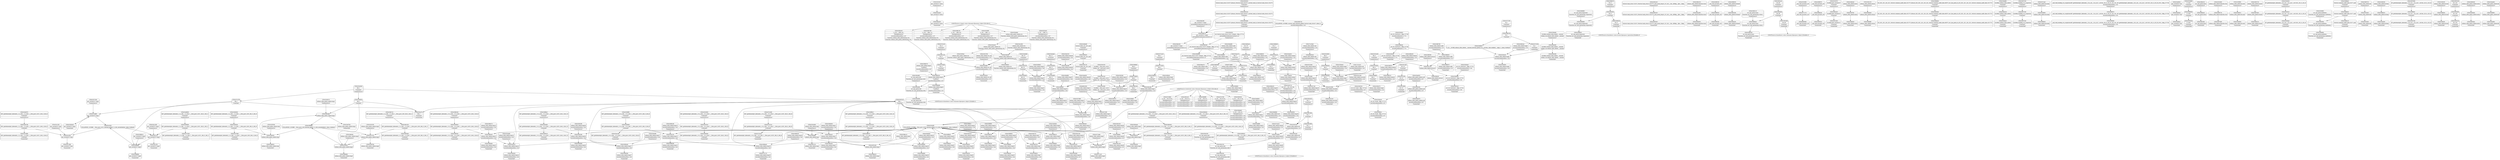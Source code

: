 digraph {
	CE0x5352dc0 [shape=record,shape=Mrecord,label="{CE0x5352dc0|get_current227:entry}"]
	CE0x5366100 [shape=record,shape=Mrecord,label="{CE0x5366100|i8_1|*Constant*}"]
	CE0x539cf40 [shape=record,shape=Mrecord,label="{CE0x539cf40|i32_4|*Constant*}"]
	CE0x537ea50 [shape=record,shape=Mrecord,label="{CE0x537ea50|selinux_xfrm_delete:tmp30|security/selinux/xfrm.c,147|*SummSink*}"]
	CE0x536fc80 [shape=record,shape=Mrecord,label="{CE0x536fc80|selinux_xfrm_policy_delete:tmp3|*SummSource*}"]
	CE0x5356d20 [shape=record,shape=Mrecord,label="{CE0x5356d20|i64*_getelementptr_inbounds_(_15_x_i64_,_15_x_i64_*___llvm_gcov_ctr25,_i64_0,_i64_6)|*Constant*}"]
	CE0x53515f0 [shape=record,shape=Mrecord,label="{CE0x53515f0|i32_22|*Constant*}"]
	CE0x5359e90 [shape=record,shape=Mrecord,label="{CE0x5359e90|i64*_getelementptr_inbounds_(_15_x_i64_,_15_x_i64_*___llvm_gcov_ctr25,_i64_0,_i64_8)|*Constant*}"]
	CE0x5360d20 [shape=record,shape=Mrecord,label="{CE0x5360d20|%struct.xfrm_sec_ctx*_null|*Constant*}"]
	CE0x534e520 [shape=record,shape=Mrecord,label="{CE0x534e520|selinux_xfrm_delete:tobool5|security/selinux/xfrm.c,144|*SummSource*}"]
	CE0x5390fb0 [shape=record,shape=Mrecord,label="{CE0x5390fb0|selinux_xfrm_delete:tmp28|security/selinux/xfrm.c,147}"]
	CE0x5362a20 [shape=record,shape=Mrecord,label="{CE0x5362a20|%struct.task_struct.1015*_(%struct.task_struct.1015**)*_asm_movq_%gs:$_1:P_,$0_,_r,im,_dirflag_,_fpsr_,_flags_|*SummSource*}"]
	CE0x5355680 [shape=record,shape=Mrecord,label="{CE0x5355680|selinux_xfrm_delete:ctx_sid|security/selinux/xfrm.c,147}"]
	CE0x534e230 [shape=record,shape=Mrecord,label="{CE0x534e230|i64_10|*Constant*}"]
	CE0x536c320 [shape=record,shape=Mrecord,label="{CE0x536c320|i64*_getelementptr_inbounds_(_2_x_i64_,_2_x_i64_*___llvm_gcov_ctr9,_i64_0,_i64_1)|*Constant*}"]
	CE0x5364b50 [shape=record,shape=Mrecord,label="{CE0x5364b50|selinux_xfrm_delete:land.lhs.true2|*SummSink*}"]
	CE0x536c4b0 [shape=record,shape=Mrecord,label="{CE0x536c4b0|selinux_xfrm_delete:tmp5|security/selinux/xfrm.c,142}"]
	CE0x53904a0 [shape=record,shape=Mrecord,label="{CE0x53904a0|selinux_xfrm_delete:tmp27|security/selinux/xfrm.c,145}"]
	CE0x53581e0 [shape=record,shape=Mrecord,label="{CE0x53581e0|_ret_i32_%retval.0,_!dbg_!27751|security/selinux/xfrm.c,150|*SummSink*}"]
	CE0x5362b30 [shape=record,shape=Mrecord,label="{CE0x5362b30|%struct.task_struct.1015*_(%struct.task_struct.1015**)*_asm_movq_%gs:$_1:P_,$0_,_r,im,_dirflag_,_fpsr_,_flags_|*SummSink*}"]
	CE0x5368430 [shape=record,shape=Mrecord,label="{CE0x5368430|selinux_xfrm_delete:tobool1|security/selinux/xfrm.c,142|*SummSource*}"]
	CE0x5357660 [shape=record,shape=Mrecord,label="{CE0x5357660|selinux_xfrm_delete:tmp12|security/selinux/xfrm.c,142}"]
	CE0x536c600 [shape=record,shape=Mrecord,label="{CE0x536c600|GLOBAL:selinux_xfrm_delete.__warned|Global_var:selinux_xfrm_delete.__warned}"]
	CE0x536cd20 [shape=record,shape=Mrecord,label="{CE0x536cd20|get_current227:entry|*SummSink*}"]
	CE0x538b150 [shape=record,shape=Mrecord,label="{CE0x538b150|selinux_xfrm_delete:land.lhs.true2|*SummSource*}"]
	CE0x539c5a0 [shape=record,shape=Mrecord,label="{CE0x539c5a0|avc_has_perm:ssid|Function::avc_has_perm&Arg::ssid::|*SummSink*}"]
	CE0x534d5b0 [shape=record,shape=Mrecord,label="{CE0x534d5b0|selinux_xfrm_delete:tmp6|security/selinux/xfrm.c,142|*SummSource*}"]
	CE0x534e9e0 [shape=record,shape=Mrecord,label="{CE0x534e9e0|i64_10|*Constant*|*SummSink*}"]
	CE0x533ee40 [shape=record,shape=Mrecord,label="{CE0x533ee40|selinux_xfrm_policy_delete:ctx|Function::selinux_xfrm_policy_delete&Arg::ctx::}"]
	CE0x53d92d0 [shape=record,shape=Mrecord,label="{CE0x53d92d0|_call_void_mcount()_#3|*SummSink*}"]
	"CONST[source:0(mediator),value:2(dynamic)][purpose:{object}][SnkIdx:1]"
	CE0x534f5a0 [shape=record,shape=Mrecord,label="{CE0x534f5a0|selinux_xfrm_delete:tmp5|security/selinux/xfrm.c,142|*SummSource*}"]
	CE0x536d6b0 [shape=record,shape=Mrecord,label="{CE0x536d6b0|selinux_xfrm_delete:cred|security/selinux/xfrm.c,142}"]
	"CONST[source:0(mediator),value:2(dynamic)][purpose:{subject}][SnkIdx:0]"
	CE0x5364a30 [shape=record,shape=Mrecord,label="{CE0x5364a30|selinux_xfrm_delete:if.then6|*SummSink*}"]
	CE0x5390010 [shape=record,shape=Mrecord,label="{CE0x5390010|i64*_getelementptr_inbounds_(_15_x_i64_,_15_x_i64_*___llvm_gcov_ctr25,_i64_0,_i64_12)|*Constant*|*SummSink*}"]
	"CONST[source:0(mediator),value:2(dynamic)][purpose:{object}][SnkIdx:2]"
	CE0x539b250 [shape=record,shape=Mrecord,label="{CE0x539b250|selinux_xfrm_delete:tmp31|*LoadInst*|security/selinux/xfrm.c,147}"]
	CE0x5351b60 [shape=record,shape=Mrecord,label="{CE0x5351b60|i32_22|*Constant*|*SummSink*}"]
	CE0x536ec00 [shape=record,shape=Mrecord,label="{CE0x536ec00|selinux_xfrm_delete:tmp17|security/selinux/xfrm.c,142|*SummSink*}"]
	CE0x53909c0 [shape=record,shape=Mrecord,label="{CE0x53909c0|i64*_getelementptr_inbounds_(_15_x_i64_,_15_x_i64_*___llvm_gcov_ctr25,_i64_0,_i64_13)|*Constant*|*SummSink*}"]
	CE0x5365de0 [shape=record,shape=Mrecord,label="{CE0x5365de0|i64*_getelementptr_inbounds_(_2_x_i64_,_2_x_i64_*___llvm_gcov_ctr9,_i64_0,_i64_1)|*Constant*|*SummSink*}"]
	CE0x53d9020 [shape=record,shape=Mrecord,label="{CE0x53d9020|_call_void_mcount()_#3}"]
	CE0x5391f30 [shape=record,shape=Mrecord,label="{CE0x5391f30|selinux_xfrm_delete:sid|security/selinux/xfrm.c,147}"]
	CE0x5355820 [shape=record,shape=Mrecord,label="{CE0x5355820|selinux_xfrm_delete:ctx_sid|security/selinux/xfrm.c,147|*SummSink*}"]
	CE0x5365ab0 [shape=record,shape=Mrecord,label="{CE0x5365ab0|selinux_xfrm_policy_delete:tmp1}"]
	CE0x5349fa0 [shape=record,shape=Mrecord,label="{CE0x5349fa0|selinux_xfrm_delete:tmp5|security/selinux/xfrm.c,142|*SummSink*}"]
	CE0x5352860 [shape=record,shape=Mrecord,label="{CE0x5352860|_call_void_mcount()_#3|*SummSource*}"]
	CE0x53662d0 [shape=record,shape=Mrecord,label="{CE0x53662d0|selinux_xfrm_delete:tmp15|security/selinux/xfrm.c,142|*SummSink*}"]
	CE0x53a9600 [shape=record,shape=Mrecord,label="{CE0x53a9600|i64*_getelementptr_inbounds_(_2_x_i64_,_2_x_i64_*___llvm_gcov_ctr21,_i64_0,_i64_1)|*Constant*|*SummSource*}"]
	CE0x534ce70 [shape=record,shape=Mrecord,label="{CE0x534ce70|i64_1|*Constant*|*SummSink*}"]
	CE0x534a870 [shape=record,shape=Mrecord,label="{CE0x534a870|selinux_xfrm_policy_delete:call|security/selinux/xfrm.c,327|*SummSink*}"]
	CE0x539c860 [shape=record,shape=Mrecord,label="{CE0x539c860|avc_has_perm:tsid|Function::avc_has_perm&Arg::tsid::|*SummSource*}"]
	CE0x5354a10 [shape=record,shape=Mrecord,label="{CE0x5354a10|selinux_xfrm_delete:tmp14|security/selinux/xfrm.c,142}"]
	CE0x5368970 [shape=record,shape=Mrecord,label="{CE0x5368970|_call_void_mcount()_#3|*SummSource*}"]
	CE0x533f9c0 [shape=record,shape=Mrecord,label="{CE0x533f9c0|_ret_i32_%call,_!dbg_!27713|security/selinux/xfrm.c,327|*SummSink*}"]
	CE0x5356cb0 [shape=record,shape=Mrecord,label="{CE0x5356cb0|i64_5|*Constant*|*SummSink*}"]
	CE0x536b540 [shape=record,shape=Mrecord,label="{CE0x536b540|i64*_getelementptr_inbounds_(_15_x_i64_,_15_x_i64_*___llvm_gcov_ctr25,_i64_0,_i64_6)|*Constant*|*SummSource*}"]
	CE0x5352970 [shape=record,shape=Mrecord,label="{CE0x5352970|GLOBAL:get_current227|*Constant*|*SummSource*}"]
	CE0x536be40 [shape=record,shape=Mrecord,label="{CE0x536be40|_call_void_mcount()_#3}"]
	CE0x534bb30 [shape=record,shape=Mrecord,label="{CE0x534bb30|selinux_xfrm_delete:entry|*SummSink*}"]
	CE0x538c420 [shape=record,shape=Mrecord,label="{CE0x538c420|selinux_xfrm_delete:return|*SummSource*}"]
	CE0x536ad60 [shape=record,shape=Mrecord,label="{CE0x536ad60|selinux_xfrm_delete:call4|security/selinux/xfrm.c,142|*SummSource*}"]
	CE0x5363940 [shape=record,shape=Mrecord,label="{CE0x5363940|i32_(i32,_i32,_i16,_i32,_%struct.common_audit_data.1017*)*_bitcast_(i32_(i32,_i32,_i16,_i32,_%struct.common_audit_data.495*)*_avc_has_perm_to_i32_(i32,_i32,_i16,_i32,_%struct.common_audit_data.1017*)*)|*Constant*}"]
	CE0x534b250 [shape=record,shape=Mrecord,label="{CE0x534b250|GLOBAL:selinux_xfrm_delete|*Constant*}"]
	CE0x538f3f0 [shape=record,shape=Mrecord,label="{CE0x538f3f0|selinux_xfrm_delete:tmp24|security/selinux/xfrm.c,144|*SummSource*}"]
	CE0x53535c0 [shape=record,shape=Mrecord,label="{CE0x53535c0|i64*_getelementptr_inbounds_(_15_x_i64_,_15_x_i64_*___llvm_gcov_ctr25,_i64_0,_i64_0)|*Constant*}"]
	CE0x537eac0 [shape=record,shape=Mrecord,label="{CE0x537eac0|selinux_xfrm_delete:tmp30|security/selinux/xfrm.c,147|*SummSource*}"]
	CE0x53c2f50 [shape=record,shape=Mrecord,label="{CE0x53c2f50|get_current227:tmp}"]
	CE0x53675e0 [shape=record,shape=Mrecord,label="{CE0x53675e0|GLOBAL:lockdep_rcu_suspicious|*Constant*|*SummSink*}"]
	CE0x53684a0 [shape=record,shape=Mrecord,label="{CE0x53684a0|i64_5|*Constant*}"]
	CE0x538f930 [shape=record,shape=Mrecord,label="{CE0x538f930|selinux_xfrm_delete:tmp25|security/selinux/xfrm.c,144|*SummSource*}"]
	CE0x539b870 [shape=record,shape=Mrecord,label="{CE0x539b870|selinux_xfrm_delete:call8|security/selinux/xfrm.c,147|*SummSink*}"]
	CE0x5357aa0 [shape=record,shape=Mrecord,label="{CE0x5357aa0|selinux_xfrm_delete:do.body|*SummSource*}"]
	CE0x534d480 [shape=record,shape=Mrecord,label="{CE0x534d480|_ret_i32_%retval.0,_!dbg_!27751|security/selinux/xfrm.c,150}"]
	CE0x536fb60 [shape=record,shape=Mrecord,label="{CE0x536fb60|_call_void_lockdep_rcu_suspicious(i8*_getelementptr_inbounds_(_24_x_i8_,_24_x_i8_*_.str244,_i32_0,_i32_0),_i32_142,_i8*_getelementptr_inbounds_(_45_x_i8_,_45_x_i8_*_.str1245,_i32_0,_i32_0))_#10,_!dbg_!27729|security/selinux/xfrm.c,142|*SummSource*}"]
	CE0x6a06240 [shape=record,shape=Mrecord,label="{CE0x6a06240|selinux_xfrm_delete:call|security/selinux/xfrm.c,142}"]
	CE0x5352630 [shape=record,shape=Mrecord,label="{CE0x5352630|selinux_xfrm_policy_delete:tmp3}"]
	CE0x534b5b0 [shape=record,shape=Mrecord,label="{CE0x534b5b0|i64*_getelementptr_inbounds_(_2_x_i64_,_2_x_i64_*___llvm_gcov_ctr9,_i64_0,_i64_0)|*Constant*|*SummSource*}"]
	CE0x53a0050 [shape=record,shape=Mrecord,label="{CE0x53a0050|get_current227:bb}"]
	CE0x537a3c0 [shape=record,shape=Mrecord,label="{CE0x537a3c0|i64*_getelementptr_inbounds_(_15_x_i64_,_15_x_i64_*___llvm_gcov_ctr25,_i64_0,_i64_9)|*Constant*|*SummSink*}"]
	CE0x534d340 [shape=record,shape=Mrecord,label="{CE0x534d340|i64*_getelementptr_inbounds_(_2_x_i64_,_2_x_i64_*___llvm_gcov_ctr9,_i64_0,_i64_0)|*Constant*}"]
	CE0x5392580 [shape=record,shape=Mrecord,label="{CE0x5392580|selinux_xfrm_delete:tmp26|security/selinux/xfrm.c,145}"]
	CE0x53545f0 [shape=record,shape=Mrecord,label="{CE0x53545f0|COLLAPSED:_GCMRE___llvm_gcov_ctr25_internal_global_15_x_i64_zeroinitializer:_elem_0:default:}"]
	CE0x53595e0 [shape=record,shape=Mrecord,label="{CE0x53595e0|i1_true|*Constant*|*SummSink*}"]
	CE0x539b490 [shape=record,shape=Mrecord,label="{CE0x539b490|selinux_xfrm_delete:tmp31|*LoadInst*|security/selinux/xfrm.c,147|*SummSink*}"]
	CE0x536d820 [shape=record,shape=Mrecord,label="{CE0x536d820|selinux_xfrm_delete:cred|security/selinux/xfrm.c,142|*SummSource*}"]
	CE0x539c0d0 [shape=record,shape=Mrecord,label="{CE0x539c0d0|avc_has_perm:entry|*SummSink*}"]
	CE0x535f270 [shape=record,shape=Mrecord,label="{CE0x535f270|selinux_xfrm_delete:tmp10|security/selinux/xfrm.c,142|*SummSink*}"]
	CE0x5371c70 [shape=record,shape=Mrecord,label="{CE0x5371c70|_call_void_mcount()_#3}"]
	CE0x5355d40 [shape=record,shape=Mrecord,label="{CE0x5355d40|selinux_xfrm_delete:land.lhs.true|*SummSource*}"]
	CE0x535d830 [shape=record,shape=Mrecord,label="{CE0x535d830|selinux_xfrm_delete:do.end|*SummSink*}"]
	CE0x5355040 [shape=record,shape=Mrecord,label="{CE0x5355040|i64_4|*Constant*}"]
	CE0x5389e20 [shape=record,shape=Mrecord,label="{CE0x5389e20|selinux_xfrm_delete:tmp1|*SummSink*}"]
	CE0x5352fc0 [shape=record,shape=Mrecord,label="{CE0x5352fc0|get_current227:entry|*SummSource*}"]
	CE0x53682a0 [shape=record,shape=Mrecord,label="{CE0x53682a0|selinux_xfrm_delete:tmp8|security/selinux/xfrm.c,142|*SummSource*}"]
	CE0x538ef60 [shape=record,shape=Mrecord,label="{CE0x538ef60|selinux_xfrm_delete:tmp23|security/selinux/xfrm.c,144|*SummSource*}"]
	CE0x6061930 [shape=record,shape=Mrecord,label="{CE0x6061930|selinux_xfrm_delete:tmp11|security/selinux/xfrm.c,142|*SummSource*}"]
	CE0x534ab20 [shape=record,shape=Mrecord,label="{CE0x534ab20|selinux_xfrm_policy_delete:call|security/selinux/xfrm.c,327|*SummSource*}"]
	CE0x53d9810 [shape=record,shape=Mrecord,label="{CE0x53d9810|get_current227:tmp3|*SummSource*}"]
	CE0x539dee0 [shape=record,shape=Mrecord,label="{CE0x539dee0|_ret_i32_%retval.0,_!dbg_!27728|security/selinux/avc.c,775}"]
	CE0x5356e70 [shape=record,shape=Mrecord,label="{CE0x5356e70|selinux_xfrm_delete:tmp9|security/selinux/xfrm.c,142|*SummSink*}"]
	CE0x539c990 [shape=record,shape=Mrecord,label="{CE0x539c990|avc_has_perm:tsid|Function::avc_has_perm&Arg::tsid::|*SummSink*}"]
	CE0x5358650 [shape=record,shape=Mrecord,label="{CE0x5358650|i64_2|*Constant*|*SummSink*}"]
	CE0x5362ce0 [shape=record,shape=Mrecord,label="{CE0x5362ce0|4:_i32,_:_CR_8,12_|*MultipleSource*|security/selinux/xfrm.c,142|security/selinux/xfrm.c,142|security/selinux/xfrm.c,147}"]
	CE0x534ac80 [shape=record,shape=Mrecord,label="{CE0x534ac80|selinux_xfrm_delete:land.lhs.true2}"]
	CE0x534dd30 [shape=record,shape=Mrecord,label="{CE0x534dd30|selinux_xfrm_delete:tmp21|security/selinux/xfrm.c,142|*SummSource*}"]
	CE0x5368510 [shape=record,shape=Mrecord,label="{CE0x5368510|selinux_xfrm_delete:tobool1|security/selinux/xfrm.c,142|*SummSink*}"]
	CE0x533f260 [shape=record,shape=Mrecord,label="{CE0x533f260|selinux_xfrm_policy_delete:tmp|*SummSource*}"]
	CE0x536bdd0 [shape=record,shape=Mrecord,label="{CE0x536bdd0|selinux_xfrm_policy_delete:tmp3|*SummSink*}"]
	CE0x53557b0 [shape=record,shape=Mrecord,label="{CE0x53557b0|selinux_xfrm_delete:ctx_sid|security/selinux/xfrm.c,147|*SummSource*}"]
	CE0x5385720 [shape=record,shape=Mrecord,label="{CE0x5385720|selinux_xfrm_delete:if.end7|*SummSource*}"]
	CE0x5372d20 [shape=record,shape=Mrecord,label="{CE0x5372d20|i64_2|*Constant*}"]
	CE0x53722f0 [shape=record,shape=Mrecord,label="{CE0x53722f0|i8_1|*Constant*|*SummSource*}"]
	CE0x53580d0 [shape=record,shape=Mrecord,label="{CE0x53580d0|i64*_getelementptr_inbounds_(_2_x_i64_,_2_x_i64_*___llvm_gcov_ctr21,_i64_0,_i64_1)|*Constant*}"]
	CE0x538e420 [shape=record,shape=Mrecord,label="{CE0x538e420|%struct.task_struct.1015*_(%struct.task_struct.1015**)*_asm_movq_%gs:$_1:P_,$0_,_r,im,_dirflag_,_fpsr_,_flags_}"]
	CE0x5369160 [shape=record,shape=Mrecord,label="{CE0x5369160|i64_0|*Constant*|*SummSink*}"]
	CE0x535d430 [shape=record,shape=Mrecord,label="{CE0x535d430|i8*_getelementptr_inbounds_(_45_x_i8_,_45_x_i8_*_.str1245,_i32_0,_i32_0)|*Constant*|*SummSource*}"]
	CE0x538e330 [shape=record,shape=Mrecord,label="{CE0x538e330|get_current227:tmp4|./arch/x86/include/asm/current.h,14|*SummSink*}"]
	CE0x53541e0 [shape=record,shape=Mrecord,label="{CE0x53541e0|GLOBAL:__llvm_gcov_ctr25|Global_var:__llvm_gcov_ctr25}"]
	CE0x53844a0 [shape=record,shape=Mrecord,label="{CE0x53844a0|selinux_xfrm_delete:tmp2|*SummSource*}"]
	CE0x53a1210 [shape=record,shape=Mrecord,label="{CE0x53a1210|get_current227:tmp2}"]
	CE0x5391aa0 [shape=record,shape=Mrecord,label="{CE0x5391aa0|selinux_xfrm_delete:sid|security/selinux/xfrm.c,147|*SummSink*}"]
	CE0x5352220 [shape=record,shape=Mrecord,label="{CE0x5352220|selinux_xfrm_delete:security|security/selinux/xfrm.c,142|*SummSink*}"]
	CE0x536dda0 [shape=record,shape=Mrecord,label="{CE0x536dda0|selinux_xfrm_delete:tmp6|security/selinux/xfrm.c,142|*SummSink*}"]
	CE0x672b960 [shape=record,shape=Mrecord,label="{CE0x672b960|selinux_xfrm_delete:tmp4|security/selinux/xfrm.c,142}"]
	CE0x539e080 [shape=record,shape=Mrecord,label="{CE0x539e080|avc_has_perm:auditdata|Function::avc_has_perm&Arg::auditdata::}"]
	CE0x536f2e0 [shape=record,shape=Mrecord,label="{CE0x536f2e0|i64*_getelementptr_inbounds_(_15_x_i64_,_15_x_i64_*___llvm_gcov_ctr25,_i64_0,_i64_6)|*Constant*|*SummSink*}"]
	CE0x5388df0 [shape=record,shape=Mrecord,label="{CE0x5388df0|selinux_xfrm_delete:return|*SummSink*}"]
	CE0x535d900 [shape=record,shape=Mrecord,label="{CE0x535d900|selinux_xfrm_delete:do.body}"]
	CE0x539bae0 [shape=record,shape=Mrecord,label="{CE0x539bae0|avc_has_perm:entry}"]
	CE0x5351af0 [shape=record,shape=Mrecord,label="{CE0x5351af0|i32_22|*Constant*|*SummSource*}"]
	CE0x5368720 [shape=record,shape=Mrecord,label="{CE0x5368720|selinux_xfrm_delete:land.lhs.true}"]
	CE0x537a210 [shape=record,shape=Mrecord,label="{CE0x537a210|i64*_getelementptr_inbounds_(_15_x_i64_,_15_x_i64_*___llvm_gcov_ctr25,_i64_0,_i64_9)|*Constant*}"]
	CE0x539c660 [shape=record,shape=Mrecord,label="{CE0x539c660|avc_has_perm:tsid|Function::avc_has_perm&Arg::tsid::}"]
	CE0x5392980 [shape=record,shape=Mrecord,label="{CE0x5392980|i64*_getelementptr_inbounds_(_15_x_i64_,_15_x_i64_*___llvm_gcov_ctr25,_i64_0,_i64_13)|*Constant*}"]
	CE0x5368fe0 [shape=record,shape=Mrecord,label="{CE0x5368fe0|i64_0|*Constant*|*SummSource*}"]
	CE0x5391c40 [shape=record,shape=Mrecord,label="{CE0x5391c40|i32_3|*Constant*}"]
	CE0x534f000 [shape=record,shape=Mrecord,label="{CE0x534f000|selinux_xfrm_delete:tmp22|security/selinux/xfrm.c,144}"]
	CE0x534c6e0 [shape=record,shape=Mrecord,label="{CE0x534c6e0|i64_1|*Constant*|*SummSource*}"]
	CE0x533f7b0 [shape=record,shape=Mrecord,label="{CE0x533f7b0|selinux_xfrm_delete:entry}"]
	CE0x53a03c0 [shape=record,shape=Mrecord,label="{CE0x53a03c0|selinux_xfrm_delete:tmp33|security/selinux/xfrm.c,150|*SummSink*}"]
	CE0x539d6c0 [shape=record,shape=Mrecord,label="{CE0x539d6c0|avc_has_perm:requested|Function::avc_has_perm&Arg::requested::|*SummSink*}"]
	CE0x534b7c0 [shape=record,shape=Mrecord,label="{CE0x534b7c0|i64*_getelementptr_inbounds_(_2_x_i64_,_2_x_i64_*___llvm_gcov_ctr9,_i64_0,_i64_1)|*Constant*|*SummSource*}"]
	CE0x5357900 [shape=record,shape=Mrecord,label="{CE0x5357900|i64*_getelementptr_inbounds_(_2_x_i64_,_2_x_i64_*___llvm_gcov_ctr9,_i64_0,_i64_0)|*Constant*|*SummSink*}"]
	CE0x5391230 [shape=record,shape=Mrecord,label="{CE0x5391230|selinux_xfrm_delete:tmp28|security/selinux/xfrm.c,147|*SummSink*}"]
	CE0x53588c0 [shape=record,shape=Mrecord,label="{CE0x53588c0|selinux_xfrm_delete:ctx|Function::selinux_xfrm_delete&Arg::ctx::|*SummSink*}"]
	CE0x5356a90 [shape=record,shape=Mrecord,label="{CE0x5356a90|GLOBAL:selinux_xfrm_delete.__warned|Global_var:selinux_xfrm_delete.__warned|*SummSource*}"]
	CE0x5356710 [shape=record,shape=Mrecord,label="{CE0x5356710|128:_i8*,_:_CR_128,136_|*MultipleSource*|security/selinux/xfrm.c,142|security/selinux/xfrm.c,142}"]
	CE0x534eeb0 [shape=record,shape=Mrecord,label="{CE0x534eeb0|i64*_getelementptr_inbounds_(_15_x_i64_,_15_x_i64_*___llvm_gcov_ctr25,_i64_0,_i64_12)|*Constant*}"]
	CE0x539dd60 [shape=record,shape=Mrecord,label="{CE0x539dd60|avc_has_perm:auditdata|Function::avc_has_perm&Arg::auditdata::|*SummSink*}"]
	CE0x5355e00 [shape=record,shape=Mrecord,label="{CE0x5355e00|selinux_xfrm_delete:bb}"]
	CE0x539fe40 [shape=record,shape=Mrecord,label="{CE0x539fe40|selinux_xfrm_delete:tmp32|security/selinux/xfrm.c,150|*SummSink*}"]
	CE0x534b2f0 [shape=record,shape=Mrecord,label="{CE0x534b2f0|selinux_xfrm_delete:ctx|Function::selinux_xfrm_delete&Arg::ctx::}"]
	CE0x539fbc0 [shape=record,shape=Mrecord,label="{CE0x539fbc0|selinux_xfrm_delete:tmp32|security/selinux/xfrm.c,150|*SummSource*}"]
	CE0x537a860 [shape=record,shape=Mrecord,label="{CE0x537a860|get_current227:tmp1}"]
	CE0x538e260 [shape=record,shape=Mrecord,label="{CE0x538e260|get_current227:tmp4|./arch/x86/include/asm/current.h,14|*SummSource*}"]
	CE0x534b920 [shape=record,shape=Mrecord,label="{CE0x534b920|selinux_xfrm_policy_delete:tmp|*SummSink*}"]
	CE0x534d7c0 [shape=record,shape=Mrecord,label="{CE0x534d7c0|selinux_xfrm_delete:tmp7|security/selinux/xfrm.c,142|*SummSource*}"]
	CE0x72c2a10 [shape=record,shape=Mrecord,label="{CE0x72c2a10|selinux_xfrm_delete:call|security/selinux/xfrm.c,142|*SummSink*}"]
	CE0x5364d40 [shape=record,shape=Mrecord,label="{CE0x5364d40|i64*_getelementptr_inbounds_(_15_x_i64_,_15_x_i64_*___llvm_gcov_ctr25,_i64_0,_i64_0)|*Constant*|*SummSink*}"]
	CE0x5368630 [shape=record,shape=Mrecord,label="{CE0x5368630|selinux_xfrm_delete:do.body|*SummSink*}"]
	CE0x5366550 [shape=record,shape=Mrecord,label="{CE0x5366550|selinux_xfrm_delete:tmp16|security/selinux/xfrm.c,142|*SummSource*}"]
	CE0x53925f0 [shape=record,shape=Mrecord,label="{CE0x53925f0|selinux_xfrm_delete:tmp26|security/selinux/xfrm.c,145|*SummSource*}"]
	CE0x539b370 [shape=record,shape=Mrecord,label="{CE0x539b370|selinux_xfrm_delete:tmp31|*LoadInst*|security/selinux/xfrm.c,147|*SummSource*}"]
	CE0x538fbe0 [shape=record,shape=Mrecord,label="{CE0x538fbe0|i64*_getelementptr_inbounds_(_15_x_i64_,_15_x_i64_*___llvm_gcov_ctr25,_i64_0,_i64_12)|*Constant*|*SummSource*}"]
	CE0x5348540 [shape=record,shape=Mrecord,label="{CE0x5348540|selinux_xfrm_delete:if.then|*SummSource*}"]
	"CONST[source:0(mediator),value:0(static)][purpose:{operation}][SnkIdx:3]"
	CE0x5367690 [shape=record,shape=Mrecord,label="{CE0x5367690|i8*_getelementptr_inbounds_(_24_x_i8_,_24_x_i8_*_.str244,_i32_0,_i32_0)|*Constant*|*SummSource*}"]
	CE0x534e8d0 [shape=record,shape=Mrecord,label="{CE0x534e8d0|i64_10|*Constant*|*SummSource*}"]
	CE0x534aa70 [shape=record,shape=Mrecord,label="{CE0x534aa70|i64_3|*Constant*|*SummSource*}"]
	CE0x534ee40 [shape=record,shape=Mrecord,label="{CE0x534ee40|selinux_xfrm_delete:tmp22|security/selinux/xfrm.c,144|*SummSink*}"]
	CE0x53664e0 [shape=record,shape=Mrecord,label="{CE0x53664e0|selinux_xfrm_delete:tmp16|security/selinux/xfrm.c,142}"]
	CE0x533eda0 [shape=record,shape=Mrecord,label="{CE0x533eda0|selinux_xfrm_policy_delete:ctx|Function::selinux_xfrm_policy_delete&Arg::ctx::|*SummSource*}"]
	CE0x536f870 [shape=record,shape=Mrecord,label="{CE0x536f870|_call_void_lockdep_rcu_suspicious(i8*_getelementptr_inbounds_(_24_x_i8_,_24_x_i8_*_.str244,_i32_0,_i32_0),_i32_142,_i8*_getelementptr_inbounds_(_45_x_i8_,_45_x_i8_*_.str1245,_i32_0,_i32_0))_#10,_!dbg_!27729|security/selinux/xfrm.c,142}"]
	CE0x5375200 [shape=record,shape=Mrecord,label="{CE0x5375200|i64*_getelementptr_inbounds_(_2_x_i64_,_2_x_i64_*___llvm_gcov_ctr21,_i64_0,_i64_1)|*Constant*|*SummSink*}"]
	CE0x536d9f0 [shape=record,shape=Mrecord,label="{CE0x536d9f0|4:_i32,_:_CR_0,4_|*MultipleSource*|security/selinux/xfrm.c,142|security/selinux/xfrm.c,142|security/selinux/xfrm.c,147}"]
	CE0x539d110 [shape=record,shape=Mrecord,label="{CE0x539d110|avc_has_perm:tclass|Function::avc_has_perm&Arg::tclass::|*SummSource*}"]
	CE0x5384510 [shape=record,shape=Mrecord,label="{CE0x5384510|selinux_xfrm_delete:if.end7|*SummSink*}"]
	CE0x534c580 [shape=record,shape=Mrecord,label="{CE0x534c580|selinux_xfrm_delete:ctx|Function::selinux_xfrm_delete&Arg::ctx::|*SummSource*}"]
	CE0x534a050 [shape=record,shape=Mrecord,label="{CE0x534a050|selinux_xfrm_policy_delete:tmp}"]
	CE0x534ad30 [shape=record,shape=Mrecord,label="{CE0x534ad30|selinux_xfrm_delete:if.then|*SummSink*}"]
	CE0x536eb30 [shape=record,shape=Mrecord,label="{CE0x536eb30|selinux_xfrm_delete:tmp17|security/selinux/xfrm.c,142|*SummSource*}"]
	CE0x5354250 [shape=record,shape=Mrecord,label="{CE0x5354250|GLOBAL:__llvm_gcov_ctr25|Global_var:__llvm_gcov_ctr25|*SummSource*}"]
	CE0x534e120 [shape=record,shape=Mrecord,label="{CE0x534e120|%struct.xfrm_sec_ctx*_null|*Constant*|*SummSink*}"]
	CE0x534eb80 [shape=record,shape=Mrecord,label="{CE0x534eb80|i64_11|*Constant*|*SummSink*}"]
	CE0x5351010 [shape=record,shape=Mrecord,label="{CE0x5351010|i64*_getelementptr_inbounds_(_15_x_i64_,_15_x_i64_*___llvm_gcov_ctr25,_i64_0,_i64_14)|*Constant*}"]
	CE0x72c29a0 [shape=record,shape=Mrecord,label="{CE0x72c29a0|selinux_xfrm_delete:call|security/selinux/xfrm.c,142|*SummSource*}"]
	CE0x53637d0 [shape=record,shape=Mrecord,label="{CE0x53637d0|4:_i32,_:_CRE_2,4_|*MultipleSource*|security/selinux/xfrm.c,147|Function::selinux_xfrm_delete&Arg::ctx::|Function::selinux_xfrm_policy_delete&Arg::ctx::}"]
	CE0x536a8a0 [shape=record,shape=Mrecord,label="{CE0x536a8a0|selinux_xfrm_delete:tmp18|security/selinux/xfrm.c,142|*SummSource*}"]
	CE0x53584a0 [shape=record,shape=Mrecord,label="{CE0x53584a0|_ret_i32_%retval.0,_!dbg_!27751|security/selinux/xfrm.c,150|*SummSource*}"]
	CE0x536eac0 [shape=record,shape=Mrecord,label="{CE0x536eac0|selinux_xfrm_delete:tmp17|security/selinux/xfrm.c,142}"]
	CE0x534ddf0 [shape=record,shape=Mrecord,label="{CE0x534ddf0|selinux_xfrm_delete:tmp21|security/selinux/xfrm.c,142|*SummSink*}"]
	CE0x5357890 [shape=record,shape=Mrecord,label="{CE0x5357890|selinux_xfrm_delete:tmp12|security/selinux/xfrm.c,142|*SummSource*}"]
	CE0x539bc50 [shape=record,shape=Mrecord,label="{CE0x539bc50|avc_has_perm:entry|*SummSource*}"]
	CE0x534e630 [shape=record,shape=Mrecord,label="{CE0x534e630|selinux_xfrm_delete:tobool5|security/selinux/xfrm.c,144|*SummSink*}"]
	CE0x5354f30 [shape=record,shape=Mrecord,label="{CE0x5354f30|i64_5|*Constant*|*SummSource*}"]
	CE0x5357cb0 [shape=record,shape=Mrecord,label="{CE0x5357cb0|get_current227:tmp1|*SummSource*}"]
	CE0x5387a70 [shape=record,shape=Mrecord,label="{CE0x5387a70|selinux_xfrm_delete:tmp|*SummSink*}"]
	CE0x5356d90 [shape=record,shape=Mrecord,label="{CE0x5356d90|i64_4|*Constant*|*SummSink*}"]
	CE0x5367300 [shape=record,shape=Mrecord,label="{CE0x5367300|GLOBAL:lockdep_rcu_suspicious|*Constant*}"]
	CE0x536da60 [shape=record,shape=Mrecord,label="{CE0x536da60|4:_i32,_:_CR_4,8_|*MultipleSource*|security/selinux/xfrm.c,142|security/selinux/xfrm.c,142|security/selinux/xfrm.c,147}"]
	CE0x539dba0 [shape=record,shape=Mrecord,label="{CE0x539dba0|%struct.common_audit_data.1017*_null|*Constant*|*SummSource*}"]
	CE0x53d9370 [shape=record,shape=Mrecord,label="{CE0x53d9370|get_current227:tmp4|./arch/x86/include/asm/current.h,14}"]
	CE0x539b130 [shape=record,shape=Mrecord,label="{CE0x539b130|4:_i32,_:_CRE_8,8_|*MultipleSource*|security/selinux/xfrm.c,147|Function::selinux_xfrm_delete&Arg::ctx::|Function::selinux_xfrm_policy_delete&Arg::ctx::}"]
	CE0x539f290 [shape=record,shape=Mrecord,label="{CE0x539f290|selinux_xfrm_delete:retval.0|*SummSource*}"]
	CE0x5353500 [shape=record,shape=Mrecord,label="{CE0x5353500|selinux_xfrm_delete:bb|*SummSink*}"]
	CE0x5351940 [shape=record,shape=Mrecord,label="{CE0x5351940|selinux_xfrm_delete:tmp19|security/selinux/xfrm.c,142|*SummSource*}"]
	CE0x5356ee0 [shape=record,shape=Mrecord,label="{CE0x5356ee0|selinux_xfrm_delete:tmp9|security/selinux/xfrm.c,142|*SummSource*}"]
	CE0x5360e90 [shape=record,shape=Mrecord,label="{CE0x5360e90|selinux_xfrm_delete:tmp20|security/selinux/xfrm.c,142}"]
	CE0x53a07d0 [shape=record,shape=Mrecord,label="{CE0x53a07d0|i64*_getelementptr_inbounds_(_2_x_i64_,_2_x_i64_*___llvm_gcov_ctr21,_i64_0,_i64_0)|*Constant*}"]
	CE0x53832d0 [shape=record,shape=Mrecord,label="{CE0x53832d0|selinux_xfrm_delete:if.then6}"]
	CE0x534a9c0 [shape=record,shape=Mrecord,label="{CE0x534a9c0|selinux_xfrm_delete:tobool|security/selinux/xfrm.c,142|*SummSource*}"]
	CE0x536d520 [shape=record,shape=Mrecord,label="{CE0x536d520|selinux_xfrm_delete:cred|security/selinux/xfrm.c,142|*SummSink*}"]
	CE0x5358b00 [shape=record,shape=Mrecord,label="{CE0x5358b00|selinux_xfrm_delete:tmp4|security/selinux/xfrm.c,142|*SummSink*}"]
	CE0x536fbd0 [shape=record,shape=Mrecord,label="{CE0x536fbd0|_call_void_lockdep_rcu_suspicious(i8*_getelementptr_inbounds_(_24_x_i8_,_24_x_i8_*_.str244,_i32_0,_i32_0),_i32_142,_i8*_getelementptr_inbounds_(_45_x_i8_,_45_x_i8_*_.str1245,_i32_0,_i32_0))_#10,_!dbg_!27729|security/selinux/xfrm.c,142|*SummSink*}"]
	CE0x5366c00 [shape=record,shape=Mrecord,label="{CE0x5366c00|selinux_xfrm_delete:tmp13|security/selinux/xfrm.c,142}"]
	CE0x53929f0 [shape=record,shape=Mrecord,label="{CE0x53929f0|selinux_xfrm_delete:tmp27|security/selinux/xfrm.c,145|*SummSource*}"]
	CE0x5346b30 [shape=record,shape=Mrecord,label="{CE0x5346b30|selinux_xfrm_delete:if.end}"]
	CE0x672b7e0 [shape=record,shape=Mrecord,label="{CE0x672b7e0|i64_3|*Constant*}"]
	CE0x537e930 [shape=record,shape=Mrecord,label="{CE0x537e930|selinux_xfrm_delete:tmp30|security/selinux/xfrm.c,147}"]
	CE0x53652c0 [shape=record,shape=Mrecord,label="{CE0x53652c0|i32_142|*Constant*|*SummSink*}"]
	CE0x534d750 [shape=record,shape=Mrecord,label="{CE0x534d750|selinux_xfrm_delete:tmp7|security/selinux/xfrm.c,142}"]
	CE0x53a0970 [shape=record,shape=Mrecord,label="{CE0x53a0970|i64*_getelementptr_inbounds_(_2_x_i64_,_2_x_i64_*___llvm_gcov_ctr21,_i64_0,_i64_0)|*Constant*|*SummSource*}"]
	CE0x5388c80 [shape=record,shape=Mrecord,label="{CE0x5388c80|i64*_getelementptr_inbounds_(_15_x_i64_,_15_x_i64_*___llvm_gcov_ctr25,_i64_0,_i64_1)|*Constant*}"]
	CE0x5350bf0 [shape=record,shape=Mrecord,label="{CE0x5350bf0|avc_has_perm:auditdata|Function::avc_has_perm&Arg::auditdata::|*SummSource*}"]
	CE0x53868a0 [shape=record,shape=Mrecord,label="{CE0x53868a0|i32_0|*Constant*|*SummSink*}"]
	CE0x536ab00 [shape=record,shape=Mrecord,label="{CE0x536ab00|selinux_xfrm_delete:call4|security/selinux/xfrm.c,142}"]
	CE0x535f110 [shape=record,shape=Mrecord,label="{CE0x535f110|selinux_xfrm_delete:tmp10|security/selinux/xfrm.c,142}"]
	CE0x537e7b0 [shape=record,shape=Mrecord,label="{CE0x537e7b0|4:_i32,_:_CR_20,24_|*MultipleSource*|security/selinux/xfrm.c,142|security/selinux/xfrm.c,142|security/selinux/xfrm.c,147}"]
	CE0x539dc10 [shape=record,shape=Mrecord,label="{CE0x539dc10|%struct.common_audit_data.1017*_null|*Constant*|*SummSink*}"]
	CE0x5362520 [shape=record,shape=Mrecord,label="{CE0x5362520|%struct.task_struct.1015**_bitcast_(%struct.task_struct**_current_task_to_%struct.task_struct.1015**)|*Constant*}"]
	CE0x537ec50 [shape=record,shape=Mrecord,label="{CE0x537ec50|i32_3|*Constant*|*SummSource*}"]
	CE0x5391920 [shape=record,shape=Mrecord,label="{CE0x5391920|i32_1|*Constant*|*SummSource*}"]
	CE0x53a12f0 [shape=record,shape=Mrecord,label="{CE0x53a12f0|get_current227:tmp2|*SummSink*}"]
	CE0x53d9690 [shape=record,shape=Mrecord,label="{CE0x53d9690|get_current227:tmp3}"]
	CE0x5391530 [shape=record,shape=Mrecord,label="{CE0x5391530|selinux_xfrm_delete:tmp29|security/selinux/xfrm.c,147|*SummSource*}"]
	CE0x672b850 [shape=record,shape=Mrecord,label="{CE0x672b850|i64_0|*Constant*}"]
	CE0x535f180 [shape=record,shape=Mrecord,label="{CE0x535f180|selinux_xfrm_delete:tmp10|security/selinux/xfrm.c,142|*SummSource*}"]
	CE0x5363030 [shape=record,shape=Mrecord,label="{CE0x5363030|4:_i32,_:_CR_12,16_|*MultipleSource*|security/selinux/xfrm.c,142|security/selinux/xfrm.c,142|security/selinux/xfrm.c,147}"]
	CE0x536d590 [shape=record,shape=Mrecord,label="{CE0x536d590|i32_78|*Constant*|*SummSink*}"]
	CE0x534f7b0 [shape=record,shape=Mrecord,label="{CE0x534f7b0|selinux_xfrm_policy_delete:tmp1|*SummSink*}"]
	CE0x536ed80 [shape=record,shape=Mrecord,label="{CE0x536ed80|selinux_xfrm_delete:tmp18|security/selinux/xfrm.c,142}"]
	CE0x5391990 [shape=record,shape=Mrecord,label="{CE0x5391990|i32_1|*Constant*|*SummSink*}"]
	CE0x5372170 [shape=record,shape=Mrecord,label="{CE0x5372170|selinux_xfrm_delete:tmp16|security/selinux/xfrm.c,142|*SummSink*}"]
	CE0x53855d0 [shape=record,shape=Mrecord,label="{CE0x53855d0|selinux_xfrm_delete:tmp3}"]
	CE0x53692d0 [shape=record,shape=Mrecord,label="{CE0x53692d0|selinux_xfrm_policy_delete:entry|*SummSource*}"]
	CE0x5365500 [shape=record,shape=Mrecord,label="{CE0x5365500|selinux_xfrm_policy_delete:call|security/selinux/xfrm.c,327}"]
	CE0x5366c70 [shape=record,shape=Mrecord,label="{CE0x5366c70|selinux_xfrm_delete:tmp13|security/selinux/xfrm.c,142|*SummSource*}"]
	CE0x538b030 [shape=record,shape=Mrecord,label="{CE0x538b030|selinux_xfrm_delete:if.then6|*SummSource*}"]
	CE0x5362820 [shape=record,shape=Mrecord,label="{CE0x5362820|%struct.task_struct.1015**_bitcast_(%struct.task_struct**_current_task_to_%struct.task_struct.1015**)|*Constant*|*SummSource*}"]
	CE0x539d820 [shape=record,shape=Mrecord,label="{CE0x539d820|%struct.common_audit_data.1017*_null|*Constant*}"]
	CE0x5359430 [shape=record,shape=Mrecord,label="{CE0x5359430|selinux_xfrm_delete:tmp14|security/selinux/xfrm.c,142|*SummSink*}"]
	CE0x539cb00 [shape=record,shape=Mrecord,label="{CE0x539cb00|i16_39|*Constant*}"]
	CE0x5354a80 [shape=record,shape=Mrecord,label="{CE0x5354a80|selinux_xfrm_delete:tmp14|security/selinux/xfrm.c,142|*SummSource*}"]
	CE0x5356920 [shape=record,shape=Mrecord,label="{CE0x5356920|selinux_xfrm_delete:tmp7|security/selinux/xfrm.c,142|*SummSink*}"]
	CE0x53521b0 [shape=record,shape=Mrecord,label="{CE0x53521b0|selinux_xfrm_delete:security|security/selinux/xfrm.c,142|*SummSource*}"]
	CE0x6a060d0 [shape=record,shape=Mrecord,label="{CE0x6a060d0|_call_void_mcount()_#3|*SummSink*}"]
	CE0x534eda0 [shape=record,shape=Mrecord,label="{CE0x534eda0|i64_11|*Constant*|*SummSource*}"]
	CE0x5358250 [shape=record,shape=Mrecord,label="{CE0x5358250|_ret_i32_%call,_!dbg_!27713|security/selinux/xfrm.c,327|*SummSource*}"]
	CE0x5384430 [shape=record,shape=Mrecord,label="{CE0x5384430|selinux_xfrm_delete:tmp2|*SummSink*}"]
	CE0x5366720 [shape=record,shape=Mrecord,label="{CE0x5366720|selinux_xfrm_delete:bb|*SummSource*}"]
	CE0x536d0b0 [shape=record,shape=Mrecord,label="{CE0x536d0b0|_ret_%struct.task_struct.1015*_%tmp4,_!dbg_!27714|./arch/x86/include/asm/current.h,14|*SummSink*}"]
	CE0x5353630 [shape=record,shape=Mrecord,label="{CE0x5353630|i64*_getelementptr_inbounds_(_15_x_i64_,_15_x_i64_*___llvm_gcov_ctr25,_i64_0,_i64_0)|*Constant*|*SummSource*}"]
	CE0x539f870 [shape=record,shape=Mrecord,label="{CE0x539f870|i64*_getelementptr_inbounds_(_15_x_i64_,_15_x_i64_*___llvm_gcov_ctr25,_i64_0,_i64_14)|*Constant*|*SummSink*}"]
	CE0x5387a00 [shape=record,shape=Mrecord,label="{CE0x5387a00|selinux_xfrm_delete:tmp1}"]
	CE0x53650f0 [shape=record,shape=Mrecord,label="{CE0x53650f0|i32_142|*Constant*}"]
	CE0x539fb50 [shape=record,shape=Mrecord,label="{CE0x539fb50|selinux_xfrm_delete:tmp32|security/selinux/xfrm.c,150}"]
	CE0x5351250 [shape=record,shape=Mrecord,label="{CE0x5351250|selinux_xfrm_delete:retval.0}"]
	CE0x535dac0 [shape=record,shape=Mrecord,label="{CE0x535dac0|GLOBAL:selinux_xfrm_delete|*Constant*|*SummSink*}"]
	CE0x5387be0 [shape=record,shape=Mrecord,label="{CE0x5387be0|selinux_xfrm_delete:if.end7}"]
	CE0x53a00c0 [shape=record,shape=Mrecord,label="{CE0x53a00c0|selinux_xfrm_delete:tmp33|security/selinux/xfrm.c,150}"]
	CE0x534ed30 [shape=record,shape=Mrecord,label="{CE0x534ed30|i64_11|*Constant*}"]
	CE0x534fa70 [shape=record,shape=Mrecord,label="{CE0x534fa70|selinux_xfrm_policy_delete:tmp1|*SummSource*}"]
	CE0x534e3d0 [shape=record,shape=Mrecord,label="{CE0x534e3d0|selinux_xfrm_delete:tobool5|security/selinux/xfrm.c,144}"]
	CE0x534f860 [shape=record,shape=Mrecord,label="{CE0x534f860|selinux_xfrm_policy_delete:bb}"]
	CE0x533ea10 [shape=record,shape=Mrecord,label="{CE0x533ea10|i32_0|*Constant*}"]
	CE0x6061670 [shape=record,shape=Mrecord,label="{CE0x6061670|selinux_xfrm_delete:tmp11|security/selinux/xfrm.c,142}"]
	CE0x538fa40 [shape=record,shape=Mrecord,label="{CE0x538fa40|selinux_xfrm_delete:tmp25|security/selinux/xfrm.c,144|*SummSink*}"]
	CE0x5368d10 [shape=record,shape=Mrecord,label="{CE0x5368d10|selinux_xfrm_delete:if.then}"]
	CE0x539d960 [shape=record,shape=Mrecord,label="{CE0x539d960|avc_has_perm:requested|Function::avc_has_perm&Arg::requested::|*SummSource*}"]
	CE0x5352cb0 [shape=record,shape=Mrecord,label="{CE0x5352cb0|GLOBAL:get_current227|*Constant*|*SummSink*}"]
	CE0x5360f50 [shape=record,shape=Mrecord,label="{CE0x5360f50|selinux_xfrm_delete:tmp20|security/selinux/xfrm.c,142|*SummSink*}"]
	CE0x5364db0 [shape=record,shape=Mrecord,label="{CE0x5364db0|selinux_xfrm_delete:tmp}"]
	CE0x5359c00 [shape=record,shape=Mrecord,label="{CE0x5359c00|_ret_i32_%call,_!dbg_!27713|security/selinux/xfrm.c,327}"]
	CE0x536ae70 [shape=record,shape=Mrecord,label="{CE0x536ae70|selinux_xfrm_delete:call4|security/selinux/xfrm.c,142|*SummSink*}"]
	CE0x5356e00 [shape=record,shape=Mrecord,label="{CE0x5356e00|selinux_xfrm_delete:tmp9|security/selinux/xfrm.c,142}"]
	CE0x5358540 [shape=record,shape=Mrecord,label="{CE0x5358540|get_current227:tmp1|*SummSink*}"]
	CE0x5371bd0 [shape=record,shape=Mrecord,label="{CE0x5371bd0|selinux_xfrm_delete:tmp3|*SummSource*}"]
	CE0x53843c0 [shape=record,shape=Mrecord,label="{CE0x53843c0|selinux_xfrm_delete:tmp2}"]
	CE0x53574f0 [shape=record,shape=Mrecord,label="{CE0x53574f0|selinux_xfrm_delete:tmp11|security/selinux/xfrm.c,142|*SummSink*}"]
	CE0x539d550 [shape=record,shape=Mrecord,label="{CE0x539d550|i32_4|*Constant*|*SummSink*}"]
	CE0x53d98b0 [shape=record,shape=Mrecord,label="{CE0x53d98b0|get_current227:tmp3|*SummSink*}"]
	CE0x4c3ffe0 [shape=record,shape=Mrecord,label="{CE0x4c3ffe0|selinux_xfrm_delete:tobool|security/selinux/xfrm.c,142}"]
	CE0x53c3d80 [shape=record,shape=Mrecord,label="{CE0x53c3d80|i64*_getelementptr_inbounds_(_2_x_i64_,_2_x_i64_*___llvm_gcov_ctr21,_i64_0,_i64_0)|*Constant*|*SummSink*}"]
	CE0x539d1b0 [shape=record,shape=Mrecord,label="{CE0x539d1b0|avc_has_perm:tclass|Function::avc_has_perm&Arg::tclass::|*SummSink*}"]
	CE0x5354580 [shape=record,shape=Mrecord,label="{CE0x5354580|selinux_xfrm_delete:tmp|*SummSource*}"]
	CE0x539b780 [shape=record,shape=Mrecord,label="{CE0x539b780|selinux_xfrm_delete:call8|security/selinux/xfrm.c,147|*SummSource*}"]
	CE0x672b8f0 [shape=record,shape=Mrecord,label="{CE0x672b8f0|selinux_xfrm_delete:tmp4|security/selinux/xfrm.c,142|*SummSource*}"]
	CE0x536d2a0 [shape=record,shape=Mrecord,label="{CE0x536d2a0|i32_78|*Constant*|*SummSource*}"]
	CE0x534f0d0 [shape=record,shape=Mrecord,label="{CE0x534f0d0|selinux_xfrm_delete:tmp22|security/selinux/xfrm.c,144|*SummSource*}"]
	CE0x539d890 [shape=record,shape=Mrecord,label="{CE0x539d890|avc_has_perm:requested|Function::avc_has_perm&Arg::requested::}"]
	CE0x53a0220 [shape=record,shape=Mrecord,label="{CE0x53a0220|selinux_xfrm_delete:tmp33|security/selinux/xfrm.c,150|*SummSource*}"]
	CE0x5346cf0 [shape=record,shape=Mrecord,label="{CE0x5346cf0|selinux_xfrm_delete:if.end|*SummSink*}"]
	CE0x536de10 [shape=record,shape=Mrecord,label="{CE0x536de10|selinux_xfrm_delete:tmp6|security/selinux/xfrm.c,142}"]
	CE0x539cca0 [shape=record,shape=Mrecord,label="{CE0x539cca0|i16_39|*Constant*|*SummSource*}"]
	CE0x53a06c0 [shape=record,shape=Mrecord,label="{CE0x53a06c0|get_current227:bb|*SummSink*}"]
	CE0x5363480 [shape=record,shape=Mrecord,label="{CE0x5363480|%struct.task_struct.1015**_bitcast_(%struct.task_struct**_current_task_to_%struct.task_struct.1015**)|*Constant*|*SummSink*}"]
	CE0x5364be0 [shape=record,shape=Mrecord,label="{CE0x5364be0|selinux_xfrm_delete:return}"]
	CE0x5367bd0 [shape=record,shape=Mrecord,label="{CE0x5367bd0|selinux_xfrm_delete:land.lhs.true|*SummSink*}"]
	CE0x53484d0 [shape=record,shape=Mrecord,label="{CE0x53484d0|selinux_xfrm_policy_delete:entry}"]
	CE0x53a1280 [shape=record,shape=Mrecord,label="{CE0x53a1280|get_current227:tmp2|*SummSource*}"]
	CE0x539b9b0 [shape=record,shape=Mrecord,label="{CE0x539b9b0|i32_(i32,_i32,_i16,_i32,_%struct.common_audit_data.1017*)*_bitcast_(i32_(i32,_i32,_i16,_i32,_%struct.common_audit_data.495*)*_avc_has_perm_to_i32_(i32,_i32,_i16,_i32,_%struct.common_audit_data.1017*)*)|*Constant*|*SummSource*}"]
	CE0x534a680 [shape=record,shape=Mrecord,label="{CE0x534a680|selinux_xfrm_policy_delete:bb|*SummSink*}"]
	CE0x534ded0 [shape=record,shape=Mrecord,label="{CE0x534ded0|%struct.xfrm_sec_ctx*_null|*Constant*|*SummSource*}"]
	CE0x5368c50 [shape=record,shape=Mrecord,label="{CE0x5368c50|i64*_getelementptr_inbounds_(_15_x_i64_,_15_x_i64_*___llvm_gcov_ctr25,_i64_0,_i64_1)|*Constant*|*SummSink*}"]
	CE0x539ba20 [shape=record,shape=Mrecord,label="{CE0x539ba20|i32_(i32,_i32,_i16,_i32,_%struct.common_audit_data.1017*)*_bitcast_(i32_(i32,_i32,_i16,_i32,_%struct.common_audit_data.495*)*_avc_has_perm_to_i32_(i32,_i32,_i16,_i32,_%struct.common_audit_data.1017*)*)|*Constant*|*SummSink*}"]
	CE0x536cfa0 [shape=record,shape=Mrecord,label="{CE0x536cfa0|_ret_%struct.task_struct.1015*_%tmp4,_!dbg_!27714|./arch/x86/include/asm/current.h,14|*SummSource*}"]
	CE0x539f6c0 [shape=record,shape=Mrecord,label="{CE0x539f6c0|i64*_getelementptr_inbounds_(_15_x_i64_,_15_x_i64_*___llvm_gcov_ctr25,_i64_0,_i64_14)|*Constant*|*SummSource*}"]
	CE0x5357310 [shape=record,shape=Mrecord,label="{CE0x5357310|selinux_xfrm_policy_delete:tmp2}"]
	CE0x535a190 [shape=record,shape=Mrecord,label="{CE0x535a190|i64*_getelementptr_inbounds_(_15_x_i64_,_15_x_i64_*___llvm_gcov_ctr25,_i64_0,_i64_8)|*Constant*|*SummSink*}"]
	CE0x536d720 [shape=record,shape=Mrecord,label="{CE0x536d720|COLLAPSED:_GCMRE_current_task_external_global_%struct.task_struct*:_elem_0::|security/selinux/xfrm.c,142}"]
	CE0x5388c10 [shape=record,shape=Mrecord,label="{CE0x5388c10|selinux_xfrm_delete:tmp1|*SummSource*}"]
	CE0x53661d0 [shape=record,shape=Mrecord,label="{CE0x53661d0|selinux_xfrm_delete:tmp15|security/selinux/xfrm.c,142|*SummSource*}"]
	CE0x535dce0 [shape=record,shape=Mrecord,label="{CE0x535dce0|selinux_xfrm_delete:tmp8|security/selinux/xfrm.c,142}"]
	CE0x538f230 [shape=record,shape=Mrecord,label="{CE0x538f230|selinux_xfrm_delete:tmp24|security/selinux/xfrm.c,144}"]
	CE0x5354390 [shape=record,shape=Mrecord,label="{CE0x5354390|GLOBAL:__llvm_gcov_ctr25|Global_var:__llvm_gcov_ctr25|*SummSink*}"]
	CE0x5354b90 [shape=record,shape=Mrecord,label="{CE0x5354b90|i1_true|*Constant*|*SummSource*}"]
	CE0x53913b0 [shape=record,shape=Mrecord,label="{CE0x53913b0|i32_1|*Constant*}"]
	CE0x539d470 [shape=record,shape=Mrecord,label="{CE0x539d470|i32_4|*Constant*|*SummSource*}"]
	CE0x53c2cf0 [shape=record,shape=Mrecord,label="{CE0x53c2cf0|get_current227:tmp|*SummSource*}"]
	CE0x53659a0 [shape=record,shape=Mrecord,label="{CE0x53659a0|selinux_xfrm_policy_delete:entry|*SummSink*}"]
	CE0x5360fc0 [shape=record,shape=Mrecord,label="{CE0x5360fc0|selinux_xfrm_delete:tmp21|security/selinux/xfrm.c,142}"]
	CE0x5390840 [shape=record,shape=Mrecord,label="{CE0x5390840|i64*_getelementptr_inbounds_(_15_x_i64_,_15_x_i64_*___llvm_gcov_ctr25,_i64_0,_i64_13)|*Constant*|*SummSource*}"]
	CE0x535d3c0 [shape=record,shape=Mrecord,label="{CE0x535d3c0|i8*_getelementptr_inbounds_(_45_x_i8_,_45_x_i8_*_.str1245,_i32_0,_i32_0)|*Constant*}"]
	CE0x710e620 [shape=record,shape=Mrecord,label="{CE0x710e620|selinux_xfrm_delete:tobool|security/selinux/xfrm.c,142|*SummSink*}"]
	CE0x533f100 [shape=record,shape=Mrecord,label="{CE0x533f100|i64_3|*Constant*|*SummSink*}"]
	CE0x539c250 [shape=record,shape=Mrecord,label="{CE0x539c250|avc_has_perm:ssid|Function::avc_has_perm&Arg::ssid::}"]
	"CONST[source:2(external),value:2(dynamic)][purpose:{subject}][SrcIdx:4]"
	CE0x5350760 [shape=record,shape=Mrecord,label="{CE0x5350760|i8*_getelementptr_inbounds_(_24_x_i8_,_24_x_i8_*_.str244,_i32_0,_i32_0)|*Constant*|*SummSink*}"]
	CE0x538f530 [shape=record,shape=Mrecord,label="{CE0x538f530|selinux_xfrm_delete:tmp24|security/selinux/xfrm.c,144|*SummSink*}"]
	CE0x539f430 [shape=record,shape=Mrecord,label="{CE0x539f430|selinux_xfrm_delete:retval.0|*SummSink*}"]
	CE0x53916d0 [shape=record,shape=Mrecord,label="{CE0x53916d0|selinux_xfrm_delete:tmp29|security/selinux/xfrm.c,147|*SummSink*}"]
	CE0x5392800 [shape=record,shape=Mrecord,label="{CE0x5392800|selinux_xfrm_delete:tmp26|security/selinux/xfrm.c,145|*SummSink*}"]
	CE0x536d980 [shape=record,shape=Mrecord,label="{CE0x536d980|selinux_xfrm_delete:sid|security/selinux/xfrm.c,147|*SummSource*}"]
	CE0x539cdd0 [shape=record,shape=Mrecord,label="{CE0x539cdd0|i16_39|*Constant*|*SummSink*}"]
	CE0x53c2fc0 [shape=record,shape=Mrecord,label="{CE0x53c2fc0|COLLAPSED:_GCMRE___llvm_gcov_ctr21_internal_global_2_x_i64_zeroinitializer:_elem_0:default:}"]
	CE0x5355c60 [shape=record,shape=Mrecord,label="{CE0x5355c60|i64_4|*Constant*|*SummSource*}"]
	CE0x536b3a0 [shape=record,shape=Mrecord,label="{CE0x536b3a0|selinux_xfrm_delete:tmp12|security/selinux/xfrm.c,142|*SummSink*}"]
	CE0x533f3a0 [shape=record,shape=Mrecord,label="{CE0x533f3a0|selinux_xfrm_policy_delete:ctx|Function::selinux_xfrm_policy_delete&Arg::ctx::|*SummSink*}"]
	CE0x5365810 [shape=record,shape=Mrecord,label="{CE0x5365810|_call_void_mcount()_#3|*SummSink*}"]
	CE0x5364560 [shape=record,shape=Mrecord,label="{CE0x5364560|GLOBAL:selinux_xfrm_delete.__warned|Global_var:selinux_xfrm_delete.__warned|*SummSink*}"]
	CE0x5350dc0 [shape=record,shape=Mrecord,label="{CE0x5350dc0|_ret_i32_%retval.0,_!dbg_!27728|security/selinux/avc.c,775|*SummSource*}"]
	CE0x5355bf0 [shape=record,shape=Mrecord,label="{CE0x5355bf0|4:_i32,_:_CRE_1,2_|*MultipleSource*|security/selinux/xfrm.c,147|Function::selinux_xfrm_delete&Arg::ctx::|Function::selinux_xfrm_policy_delete&Arg::ctx::}"]
	CE0x5372e20 [shape=record,shape=Mrecord,label="{CE0x5372e20|i64_2|*Constant*|*SummSource*}"]
	CE0x53596f0 [shape=record,shape=Mrecord,label="{CE0x53596f0|i64*_getelementptr_inbounds_(_15_x_i64_,_15_x_i64_*___llvm_gcov_ctr25,_i64_0,_i64_8)|*Constant*|*SummSource*}"]
	CE0x538f0c0 [shape=record,shape=Mrecord,label="{CE0x538f0c0|selinux_xfrm_delete:tmp23|security/selinux/xfrm.c,144|*SummSink*}"]
	CE0x536bfb0 [shape=record,shape=Mrecord,label="{CE0x536bfb0|COLLAPSED:_GCMRE___llvm_gcov_ctr9_internal_global_2_x_i64_zeroinitializer:_elem_0:default:}"]
	CE0x5372550 [shape=record,shape=Mrecord,label="{CE0x5372550|i8_1|*Constant*|*SummSink*}"]
	CE0x5389f70 [shape=record,shape=Mrecord,label="{CE0x5389f70|i64*_getelementptr_inbounds_(_15_x_i64_,_15_x_i64_*___llvm_gcov_ctr25,_i64_0,_i64_1)|*Constant*|*SummSource*}"]
	CE0x5366900 [shape=record,shape=Mrecord,label="{CE0x5366900|i1_true|*Constant*}"]
	CE0x538f6d0 [shape=record,shape=Mrecord,label="{CE0x538f6d0|selinux_xfrm_delete:tmp25|security/selinux/xfrm.c,144}"]
	CE0x5363e50 [shape=record,shape=Mrecord,label="{CE0x5363e50|4:_i32,_:_CRE_4,8_|*MultipleSource*|security/selinux/xfrm.c,147|Function::selinux_xfrm_delete&Arg::ctx::|Function::selinux_xfrm_policy_delete&Arg::ctx::}"]
	CE0x536cf30 [shape=record,shape=Mrecord,label="{CE0x536cf30|_ret_%struct.task_struct.1015*_%tmp4,_!dbg_!27714|./arch/x86/include/asm/current.h,14}"]
	CE0x534b3a0 [shape=record,shape=Mrecord,label="{CE0x534b3a0|selinux_xfrm_delete:entry|*SummSource*}"]
	CE0x535d4a0 [shape=record,shape=Mrecord,label="{CE0x535d4a0|i8*_getelementptr_inbounds_(_45_x_i8_,_45_x_i8_*_.str1245,_i32_0,_i32_0)|*Constant*|*SummSink*}"]
	CE0x53552f0 [shape=record,shape=Mrecord,label="{CE0x53552f0|selinux_xfrm_policy_delete:tmp2|*SummSource*}"]
	CE0x5387b10 [shape=record,shape=Mrecord,label="{CE0x5387b10|i64_1|*Constant*}"]
	CE0x534bdf0 [shape=record,shape=Mrecord,label="{CE0x534bdf0|GLOBAL:selinux_xfrm_delete|*Constant*|*SummSource*}"]
	CE0x5391020 [shape=record,shape=Mrecord,label="{CE0x5391020|selinux_xfrm_delete:tmp28|security/selinux/xfrm.c,147|*SummSource*}"]
	CE0x537e6b0 [shape=record,shape=Mrecord,label="{CE0x537e6b0|4:_i32,_:_CR_16,20_|*MultipleSource*|security/selinux/xfrm.c,142|security/selinux/xfrm.c,142|security/selinux/xfrm.c,147}"]
	CE0x534dbe0 [shape=record,shape=Mrecord,label="{CE0x534dbe0|0:_i8,_:_GCMR_selinux_xfrm_delete.__warned_internal_global_i8_0,_section_.data.unlikely_,_align_1:_elem_0:default:}"]
	"CONST[source:1(input),value:2(dynamic)][purpose:{object}][SrcIdx:2]"
	CE0x537ebe0 [shape=record,shape=Mrecord,label="{CE0x537ebe0|i32_3|*Constant*|*SummSink*}"]
	CE0x538eef0 [shape=record,shape=Mrecord,label="{CE0x538eef0|selinux_xfrm_delete:tmp23|security/selinux/xfrm.c,144}"]
	CE0x53567b0 [shape=record,shape=Mrecord,label="{CE0x53567b0|selinux_xfrm_policy_delete:tmp2|*SummSink*}"]
	CE0x539b650 [shape=record,shape=Mrecord,label="{CE0x539b650|selinux_xfrm_delete:call8|security/selinux/xfrm.c,147}"]
	CE0x53531d0 [shape=record,shape=Mrecord,label="{CE0x53531d0|i32_78|*Constant*}"]
	CE0x536a960 [shape=record,shape=Mrecord,label="{CE0x536a960|selinux_xfrm_delete:tmp18|security/selinux/xfrm.c,142|*SummSink*}"]
	CE0x53555a0 [shape=record,shape=Mrecord,label="{CE0x53555a0|4:_i32,_:_CRE_0,1_|*MultipleSource*|security/selinux/xfrm.c,147|Function::selinux_xfrm_delete&Arg::ctx::|Function::selinux_xfrm_policy_delete&Arg::ctx::}"]
	CE0x537a7f0 [shape=record,shape=Mrecord,label="{CE0x537a7f0|i64_1|*Constant*}"]
	CE0x5371ce0 [shape=record,shape=Mrecord,label="{CE0x5371ce0|selinux_xfrm_delete:tmp3|*SummSink*}"]
	CE0x537a280 [shape=record,shape=Mrecord,label="{CE0x537a280|i64*_getelementptr_inbounds_(_15_x_i64_,_15_x_i64_*___llvm_gcov_ctr25,_i64_0,_i64_9)|*Constant*|*SummSource*}"]
	CE0x5386830 [shape=record,shape=Mrecord,label="{CE0x5386830|i32_0|*Constant*|*SummSource*}"]
	CE0x5357480 [shape=record,shape=Mrecord,label="{CE0x5357480|get_current227:tmp|*SummSink*}"]
	CE0x5390580 [shape=record,shape=Mrecord,label="{CE0x5390580|selinux_xfrm_delete:tmp27|security/selinux/xfrm.c,145|*SummSink*}"]
	CE0x534bf50 [shape=record,shape=Mrecord,label="{CE0x534bf50|i64_1|*Constant*}"]
	CE0x5351f60 [shape=record,shape=Mrecord,label="{CE0x5351f60|selinux_xfrm_delete:security|security/selinux/xfrm.c,142}"]
	CE0x534fd70 [shape=record,shape=Mrecord,label="{CE0x534fd70|selinux_xfrm_delete:tobool1|security/selinux/xfrm.c,142}"]
	CE0x5360e20 [shape=record,shape=Mrecord,label="{CE0x5360e20|selinux_xfrm_delete:tmp20|security/selinux/xfrm.c,142|*SummSource*}"]
	CE0x53517a0 [shape=record,shape=Mrecord,label="{CE0x53517a0|selinux_xfrm_delete:tmp19|security/selinux/xfrm.c,142|*SummSink*}"]
	CE0x5367550 [shape=record,shape=Mrecord,label="{CE0x5367550|GLOBAL:lockdep_rcu_suspicious|*Constant*|*SummSource*}"]
	CE0x539c500 [shape=record,shape=Mrecord,label="{CE0x539c500|avc_has_perm:ssid|Function::avc_has_perm&Arg::ssid::|*SummSource*}"]
	CE0x535dd50 [shape=record,shape=Mrecord,label="{CE0x535dd50|selinux_xfrm_delete:tmp8|security/selinux/xfrm.c,142|*SummSink*}"]
	CE0x5380eb0 [shape=record,shape=Mrecord,label="{CE0x5380eb0|selinux_xfrm_delete:tmp13|security/selinux/xfrm.c,142|*SummSink*}"]
	CE0x5351660 [shape=record,shape=Mrecord,label="{CE0x5351660|selinux_xfrm_delete:tmp19|security/selinux/xfrm.c,142}"]
	CE0x535f810 [shape=record,shape=Mrecord,label="{CE0x535f810|selinux_xfrm_delete:do.end}"]
	CE0x5350e30 [shape=record,shape=Mrecord,label="{CE0x5350e30|_ret_i32_%retval.0,_!dbg_!27728|security/selinux/avc.c,775|*SummSink*}"]
	CE0x535a120 [shape=record,shape=Mrecord,label="{CE0x535a120|selinux_xfrm_delete:tmp15|security/selinux/xfrm.c,142}"]
	CE0x536f8e0 [shape=record,shape=Mrecord,label="{CE0x536f8e0|i8*_getelementptr_inbounds_(_24_x_i8_,_24_x_i8_*_.str244,_i32_0,_i32_0)|*Constant*}"]
	CE0x5365160 [shape=record,shape=Mrecord,label="{CE0x5365160|i32_142|*Constant*|*SummSource*}"]
	CE0x5391420 [shape=record,shape=Mrecord,label="{CE0x5391420|selinux_xfrm_delete:tmp29|security/selinux/xfrm.c,147}"]
	CE0x534ade0 [shape=record,shape=Mrecord,label="{CE0x534ade0|selinux_xfrm_policy_delete:bb|*SummSource*}"]
	CE0x53a0650 [shape=record,shape=Mrecord,label="{CE0x53a0650|get_current227:bb|*SummSource*}"]
	CE0x53d9230 [shape=record,shape=Mrecord,label="{CE0x53d9230|_call_void_mcount()_#3|*SummSource*}"]
	CE0x539d0a0 [shape=record,shape=Mrecord,label="{CE0x539d0a0|avc_has_perm:tclass|Function::avc_has_perm&Arg::tclass::}"]
	CE0x535f880 [shape=record,shape=Mrecord,label="{CE0x535f880|selinux_xfrm_delete:do.end|*SummSource*}"]
	CE0x536ea50 [shape=record,shape=Mrecord,label="{CE0x536ea50|GLOBAL:get_current227|*Constant*}"]
	CE0x5346c80 [shape=record,shape=Mrecord,label="{CE0x5346c80|selinux_xfrm_delete:if.end|*SummSource*}"]
	CE0x5354580 -> CE0x5364db0
	CE0x5359e90 -> CE0x535a190
	CE0x535f180 -> CE0x535f110
	CE0x5353630 -> CE0x53535c0
	CE0x537a7f0 -> CE0x53d9690
	CE0x534e230 -> CE0x534f000
	CE0x53913b0 -> CE0x5391f30
	CE0x536eac0 -> CE0x536ec00
	CE0x536cfa0 -> CE0x536cf30
	CE0x536d6b0 -> CE0x5351660
	CE0x5391c40 -> CE0x537ebe0
	CE0x539dee0 -> CE0x539b650
	CE0x534dbe0 -> CE0x535dce0
	CE0x53832d0 -> CE0x5364a30
	CE0x53c2cf0 -> CE0x53c2f50
	CE0x5387b10 -> CE0x53904a0
	CE0x534b2f0 -> CE0x53588c0
	CE0x534c6e0 -> CE0x534bf50
	CE0x5355c60 -> CE0x5355040
	CE0x539d550 -> "CONST[source:0(mediator),value:0(static)][purpose:{operation}][SnkIdx:3]"
	CE0x536d720 -> CE0x53d9370
	CE0x539f290 -> CE0x5351250
	CE0x53484d0 -> CE0x53659a0
	CE0x535d3c0 -> CE0x535d4a0
	CE0x5354a10 -> CE0x5359430
	CE0x539dba0 -> CE0x539d820
	CE0x535dce0 -> CE0x534fd70
	CE0x5362520 -> CE0x53d9370
	CE0x53a07d0 -> CE0x53c2f50
	CE0x5387b10 -> CE0x53664e0
	CE0x535d900 -> CE0x5368630
	CE0x672b850 -> CE0x536c4b0
	CE0x672b960 -> CE0x5358b00
	CE0x53596f0 -> CE0x5359e90
	CE0x535f110 -> CE0x535f270
	CE0x53a1280 -> CE0x53a1210
	CE0x536da60 -> CE0x537e930
	CE0x539b250 -> CE0x539b490
	CE0x539fb50 -> CE0x539fe40
	CE0x53545f0 -> CE0x539fb50
	CE0x6a06240 -> CE0x4c3ffe0
	CE0x53d9370 -> CE0x536cf30
	CE0x536ab00 -> CE0x536ae70
	CE0x539c860 -> CE0x539c660
	CE0x53545f0 -> CE0x535a120
	CE0x6061670 -> CE0x53574f0
	CE0x5354a10 -> CE0x53545f0
	CE0x5356e00 -> CE0x5356e70
	CE0x53c2fc0 -> CE0x53a1210
	CE0x5372e20 -> CE0x5372d20
	CE0x53d9690 -> CE0x53c2fc0
	CE0x5365160 -> CE0x53650f0
	CE0x537a860 -> CE0x53c2fc0
	CE0x5346c80 -> CE0x5346b30
	"CONST[source:2(external),value:2(dynamic)][purpose:{subject}][SrcIdx:4]" -> CE0x5362ce0
	CE0x534e3d0 -> CE0x534f000
	CE0x534eeb0 -> CE0x5390010
	CE0x53855d0 -> CE0x5371ce0
	CE0x539f6c0 -> CE0x5351010
	CE0x6061670 -> CE0x5357660
	CE0x5391f30 -> CE0x5391aa0
	CE0x534c6e0 -> CE0x537a7f0
	CE0x5355e00 -> CE0x5353500
	CE0x537ec50 -> CE0x5391c40
	CE0x53541e0 -> CE0x535f110
	CE0x534eeb0 -> CE0x5392580
	CE0x6a06240 -> CE0x72c2a10
	CE0x533ea10 -> CE0x5351f60
	CE0x5357660 -> CE0x53545f0
	CE0x5363940 -> CE0x539ba20
	CE0x53a0050 -> CE0x53a06c0
	CE0x53913b0 -> CE0x5391990
	CE0x534ded0 -> CE0x5360d20
	CE0x5390fb0 -> CE0x5391230
	CE0x72c29a0 -> CE0x6a06240
	CE0x5387b10 -> CE0x538f6d0
	CE0x536c600 -> CE0x535dce0
	CE0x5356d20 -> CE0x536f2e0
	CE0x4c3ffe0 -> CE0x710e620
	CE0x536ed80 -> CE0x536a960
	CE0x5386830 -> CE0x533ea10
	CE0x538ef60 -> CE0x538eef0
	"CONST[source:2(external),value:2(dynamic)][purpose:{subject}][SrcIdx:4]" -> CE0x5363030
	CE0x53557b0 -> CE0x5355680
	CE0x538f230 -> CE0x538f530
	CE0x5356e00 -> CE0x535f110
	CE0x533ee40 -> CE0x533f3a0
	CE0x5355040 -> CE0x5356d90
	CE0x5355d40 -> CE0x5368720
	CE0x539c250 -> CE0x539c5a0
	CE0x536d6b0 -> CE0x536d520
	CE0x53d9690 -> CE0x53d98b0
	CE0x539b490 -> "CONST[source:0(mediator),value:2(dynamic)][purpose:{object}][SnkIdx:1]"
	CE0x53545f0 -> CE0x536eac0
	CE0x53a00c0 -> CE0x53a03c0
	CE0x53535c0 -> CE0x5364db0
	CE0x5366c00 -> CE0x5380eb0
	CE0x539cf40 -> CE0x539d550
	CE0x539bae0 -> CE0x539c0d0
	CE0x53531d0 -> CE0x536d590
	CE0x5356d20 -> CE0x5366c00
	CE0x533ea10 -> CE0x5351250
	CE0x534b3a0 -> CE0x533f7b0
	CE0x536c4b0 -> CE0x5349fa0
	CE0x537ea50 -> "CONST[source:0(mediator),value:2(dynamic)][purpose:{subject}][SnkIdx:0]"
	CE0x5352970 -> CE0x536ea50
	CE0x536bfb0 -> CE0x5357310
	"CONST[source:1(input),value:2(dynamic)][purpose:{object}][SrcIdx:2]" -> CE0x5355bf0
	CE0x5368fe0 -> CE0x672b850
	CE0x534bf50 -> CE0x534ce70
	CE0x534ab20 -> CE0x5365500
	CE0x534d7c0 -> CE0x534d750
	CE0x5368d10 -> CE0x534ad30
	CE0x538eef0 -> CE0x538f0c0
	CE0x533ea10 -> CE0x536d6b0
	CE0x5387b10 -> CE0x53a00c0
	CE0x536c4b0 -> CE0x536de10
	CE0x539c500 -> CE0x539c250
	CE0x53d9230 -> CE0x53d9020
	CE0x5368720 -> CE0x5367bd0
	CE0x5351af0 -> CE0x53515f0
	CE0x535a120 -> CE0x53664e0
	"CONST[source:2(external),value:2(dynamic)][purpose:{subject}][SrcIdx:4]" -> CE0x534dd30
	CE0x53535c0 -> CE0x5364d40
	CE0x5356a90 -> CE0x536c600
	CE0x5357660 -> CE0x536b3a0
	CE0x538eef0 -> CE0x538f230
	CE0x5368430 -> CE0x534fd70
	CE0x539b9b0 -> CE0x5363940
	CE0x536d720 -> CE0x536d720
	CE0x534b7c0 -> CE0x536c320
	CE0x53650f0 -> CE0x53652c0
	CE0x534b5b0 -> CE0x534d340
	CE0x5351660 -> CE0x5351f60
	CE0x5387b10 -> CE0x534d750
	CE0x539cb00 -> CE0x539cdd0
	CE0x5359e90 -> CE0x535a120
	CE0x5368970 -> CE0x536be40
	CE0x536ab00 -> CE0x536d6b0
	CE0x534d340 -> CE0x534a050
	CE0x5363e50 -> CE0x539b250
	CE0x5354f30 -> CE0x53684a0
	CE0x539fb50 -> CE0x53a00c0
	CE0x53722f0 -> CE0x5366100
	CE0x53515f0 -> CE0x5351f60
	CE0x5350dc0 -> CE0x539dee0
	"CONST[source:1(input),value:2(dynamic)][purpose:{object}][SrcIdx:2]" -> CE0x5363e50
	CE0x53855d0 -> CE0x53545f0
	CE0x5362a20 -> CE0x538e420
	CE0x53d9370 -> CE0x538e330
	CE0x53664e0 -> CE0x53545f0
	CE0x5366c70 -> CE0x5366c00
	CE0x539fbc0 -> CE0x539fb50
	CE0x5352dc0 -> CE0x536cd20
	CE0x53521b0 -> CE0x5351f60
	CE0x538fbe0 -> CE0x534eeb0
	CE0x538e260 -> CE0x53d9370
	CE0x5355040 -> CE0x5356e00
	CE0x536f870 -> CE0x536fbd0
	CE0x534b2f0 -> CE0x534e3d0
	CE0x534a9c0 -> CE0x4c3ffe0
	CE0x53684a0 -> CE0x5356e00
	CE0x539d470 -> CE0x539cf40
	CE0x5352630 -> CE0x536bdd0
	CE0x536ea50 -> CE0x5352cb0
	"CONST[source:1(input),value:2(dynamic)][purpose:{object}][SrcIdx:2]" -> CE0x539b130
	CE0x539bc50 -> CE0x539bae0
	CE0x534f000 -> CE0x538eef0
	CE0x534b2f0 -> CE0x5355680
	CE0x5391020 -> CE0x5390fb0
	CE0x5355680 -> CE0x5355820
	CE0x534d480 -> CE0x5365500
	CE0x539cb00 -> CE0x539d0a0
	CE0x533ea10 -> CE0x5391f30
	CE0x53541e0 -> CE0x5354390
	CE0x5354b90 -> CE0x5366900
	CE0x5360d20 -> CE0x534e120
	CE0x536d2a0 -> CE0x53531d0
	CE0x538e420 -> CE0x5362b30
	CE0x5365500 -> CE0x5359c00
	CE0x536eb30 -> CE0x536eac0
	CE0x5365500 -> CE0x534a870
	CE0x53684a0 -> CE0x5356cb0
	CE0x5358250 -> CE0x5359c00
	CE0x536c320 -> CE0x5357310
	CE0x539b650 -> CE0x539b870
	CE0x536c600 -> CE0x5364560
	CE0x539c660 -> CE0x539c990
	CE0x53545f0 -> CE0x6061670
	CE0x5352fc0 -> CE0x5352dc0
	CE0x5357310 -> CE0x5352630
	CE0x5360fc0 -> CE0x534ddf0
	CE0x5371bd0 -> CE0x53855d0
	CE0x5387b10 -> CE0x53855d0
	CE0x4c3ffe0 -> CE0x672b960
	CE0x534d750 -> CE0x53545f0
	CE0x539cdd0 -> "CONST[source:0(mediator),value:2(dynamic)][purpose:{object}][SnkIdx:2]"
	CE0x5387be0 -> CE0x5384510
	CE0x536ad60 -> CE0x536ab00
	CE0x538b030 -> CE0x53832d0
	CE0x5387a00 -> CE0x53545f0
	CE0x536f8e0 -> CE0x5350760
	CE0x5387b10 -> CE0x534ce70
	CE0x5387a00 -> CE0x5389e20
	CE0x537a210 -> CE0x537a3c0
	CE0x53545f0 -> CE0x5392580
	CE0x5352630 -> CE0x536bfb0
	CE0x533ea10 -> CE0x53868a0
	CE0x5391920 -> CE0x53913b0
	CE0x536d980 -> CE0x5391f30
	CE0x534eda0 -> CE0x534ed30
	CE0x535a120 -> CE0x53662d0
	CE0x53692d0 -> CE0x53484d0
	CE0x5392980 -> CE0x5390fb0
	CE0x5389f70 -> CE0x5388c80
	CE0x534fd70 -> CE0x5356e00
	CE0x5362820 -> CE0x5362520
	CE0x539dee0 -> CE0x5350e30
	CE0x534aa70 -> CE0x672b7e0
	CE0x53c2f50 -> CE0x5357480
	CE0x5357890 -> CE0x5357660
	CE0x5348540 -> CE0x5368d10
	CE0x5360d20 -> CE0x534e3d0
	CE0x5360e20 -> CE0x5360e90
	CE0x53929f0 -> CE0x53904a0
	CE0x534e3d0 -> CE0x534e630
	CE0x5390fb0 -> CE0x5391420
	CE0x5355680 -> CE0x539b250
	CE0x53580d0 -> CE0x5375200
	CE0x5351250 -> CE0x534d480
	CE0x536cf30 -> CE0x536ab00
	CE0x5351f60 -> CE0x5360e90
	CE0x5354250 -> CE0x53541e0
	CE0x5388c80 -> CE0x5368c50
	CE0x539cca0 -> CE0x539cb00
	CE0x5351250 -> CE0x539f430
	CE0x534e8d0 -> CE0x534e230
	CE0x53541e0 -> CE0x536c4b0
	CE0x536fc80 -> CE0x5352630
	CE0x535dce0 -> CE0x535dd50
	CE0x53843c0 -> CE0x53855d0
	CE0x5346b30 -> CE0x5346cf0
	CE0x534c580 -> CE0x534b2f0
	CE0x53545f0 -> CE0x536de10
	CE0x5366c00 -> CE0x5354a10
	CE0x535f110 -> CE0x6061670
	CE0x5351660 -> CE0x53517a0
	CE0x53531d0 -> CE0x536d6b0
	CE0x5392580 -> CE0x5392800
	CE0x5372d20 -> CE0x5358650
	CE0x5387b10 -> CE0x5387a00
	CE0x5351010 -> CE0x539f870
	CE0x534ade0 -> CE0x534f860
	"CONST[source:2(external),value:2(dynamic)][purpose:{subject}][SrcIdx:4]" -> CE0x536da60
	CE0x533ea10 -> CE0x5355680
	CE0x5388c80 -> CE0x53843c0
	CE0x672b960 -> CE0x536c4b0
	CE0x53664e0 -> CE0x5372170
	CE0x53552f0 -> CE0x5357310
	CE0x5360e90 -> CE0x5360f50
	CE0x53580d0 -> CE0x53a1210
	CE0x537eac0 -> CE0x537e930
	CE0x539cf40 -> CE0x539d890
	CE0x5365ab0 -> CE0x536bfb0
	CE0x53541e0 -> CE0x538eef0
	CE0x539b780 -> CE0x539b650
	CE0x536de10 -> CE0x534d750
	CE0x5351f60 -> CE0x5352220
	CE0x539e080 -> CE0x539dd60
	CE0x534fd70 -> CE0x5368510
	CE0x537a210 -> CE0x536eac0
	CE0x53545f0 -> CE0x5390fb0
	CE0x5371c70 -> CE0x6a060d0
	CE0x536eac0 -> CE0x536ed80
	CE0x5366900 -> CE0x53595e0
	CE0x53904a0 -> CE0x53545f0
	CE0x537a860 -> CE0x5358540
	CE0x536de10 -> CE0x536dda0
	CE0x536fb60 -> CE0x536f870
	CE0x536c320 -> CE0x5365de0
	CE0x672b7e0 -> CE0x672b960
	CE0x5366720 -> CE0x5355e00
	CE0x5352860 -> CE0x5371c70
	"CONST[source:1(input),value:2(dynamic)][purpose:{object}][SrcIdx:2]" -> CE0x53637d0
	CE0x534b250 -> CE0x535dac0
	CE0x53545f0 -> CE0x53843c0
	CE0x534e520 -> CE0x534e3d0
	CE0x53a00c0 -> CE0x53545f0
	CE0x53a1210 -> CE0x53a12f0
	CE0x53d9020 -> CE0x53d92d0
	CE0x534d5b0 -> CE0x536de10
	CE0x539d0a0 -> CE0x539d1b0
	CE0x53682a0 -> CE0x535dce0
	CE0x5367550 -> CE0x5367300
	CE0x534bdf0 -> CE0x534b250
	CE0x534f000 -> CE0x534ee40
	CE0x538f930 -> CE0x538f6d0
	CE0x538f230 -> CE0x538f6d0
	"CONST[source:2(external),value:2(dynamic)][purpose:{subject}][SrcIdx:4]" -> CE0x536d9f0
	CE0x5367300 -> CE0x53675e0
	CE0x534dd30 -> CE0x5360fc0
	CE0x5367690 -> CE0x536f8e0
	CE0x5390840 -> CE0x5392980
	"CONST[source:1(input),value:2(dynamic)][purpose:{object}][SrcIdx:2]" -> CE0x533eda0
	CE0x534d340 -> CE0x5357900
	CE0x6061930 -> CE0x6061670
	CE0x53545f0 -> CE0x5366c00
	CE0x539d820 -> CE0x539e080
	CE0x538f6d0 -> CE0x53545f0
	CE0x5385720 -> CE0x5387be0
	CE0x539d960 -> CE0x539d890
	CE0x5388c10 -> CE0x5387a00
	CE0x53a0970 -> CE0x53a07d0
	CE0x533ee40 -> CE0x534b2f0
	CE0x538b150 -> CE0x534ac80
	CE0x538f3f0 -> CE0x538f230
	CE0x534ed30 -> CE0x534eb80
	CE0x672b7e0 -> CE0x533f100
	CE0x5360e90 -> CE0x5360fc0
	CE0x53515f0 -> CE0x5351b60
	CE0x672b850 -> CE0x5369160
	CE0x53c2f50 -> CE0x537a860
	CE0x53a0220 -> CE0x53a00c0
	"CONST[source:2(external),value:2(dynamic)][purpose:{subject}][SrcIdx:4]" -> CE0x537e6b0
	CE0x5362520 -> CE0x536d720
	CE0x534d480 -> CE0x53581e0
	CE0x539b370 -> CE0x539b250
	CE0x672b8f0 -> CE0x672b960
	CE0x672b850 -> CE0x535f110
	CE0x537e930 -> CE0x539c250
	CE0x5391530 -> CE0x5391420
	CE0x5356710 -> CE0x5360e90
	CE0x5391c40 -> CE0x5355680
	CE0x534d750 -> CE0x5356920
	CE0x5359c00 -> CE0x533f9c0
	CE0x53661d0 -> CE0x535a120
	CE0x53904a0 -> CE0x5390580
	CE0x5364db0 -> CE0x5387a70
	CE0x5351940 -> CE0x5351660
	CE0x5392980 -> CE0x53909c0
	CE0x5364db0 -> CE0x5387a00
	CE0x539d110 -> CE0x539d0a0
	CE0x533eda0 -> CE0x533ee40
	CE0x5362520 -> CE0x5363480
	CE0x536ed80 -> CE0x53545f0
	CE0x536be40 -> CE0x5365810
	CE0x537e930 -> CE0x537ea50
	CE0x5387b10 -> CE0x536ed80
	CE0x5387b10 -> CE0x5391420
	CE0x535d430 -> CE0x535d3c0
	CE0x53a0650 -> CE0x53a0050
	CE0x539b650 -> CE0x5351250
	CE0x53844a0 -> CE0x53843c0
	CE0x537a7f0 -> CE0x534ce70
	CE0x5391420 -> CE0x53916d0
	CE0x533f260 -> CE0x534a050
	CE0x534f860 -> CE0x534a680
	CE0x536d720 -> CE0x5351660
	CE0x5354a80 -> CE0x5354a10
	CE0x53925f0 -> CE0x5392580
	CE0x672b850 -> CE0x538eef0
	CE0x535f880 -> CE0x535f810
	"CONST[source:1(input),value:2(dynamic)][purpose:{object}][SrcIdx:2]" -> CE0x53555a0
	CE0x53843c0 -> CE0x5384430
	CE0x53a9600 -> CE0x53580d0
	CE0x5391420 -> CE0x53545f0
	CE0x534a050 -> CE0x5365ab0
	CE0x5392580 -> CE0x53904a0
	CE0x53d9810 -> CE0x53d9690
	CE0x53c2fc0 -> CE0x53c2f50
	CE0x5365ab0 -> CE0x534f7b0
	CE0x5360fc0 -> CE0x5391f30
	CE0x5350bf0 -> CE0x539e080
	CE0x5357310 -> CE0x53567b0
	CE0x5387b10 -> CE0x5354a10
	CE0x533ea10 -> CE0x4c3ffe0
	CE0x539b250 -> CE0x539c660
	CE0x534fa70 -> CE0x5365ab0
	CE0x534e230 -> CE0x534e9e0
	CE0x536d820 -> CE0x536d6b0
	CE0x5357cb0 -> CE0x537a860
	CE0x5366100 -> CE0x5372550
	CE0x534c6e0 -> CE0x5387b10
	CE0x5366100 -> CE0x534dbe0
	CE0x53545f0 -> CE0x538f230
	CE0x5356ee0 -> CE0x5356e00
	CE0x536b540 -> CE0x5356d20
	CE0x536cf30 -> CE0x536d0b0
	CE0x534ed30 -> CE0x534f000
	CE0x53545f0 -> CE0x5364db0
	CE0x534bf50 -> CE0x5352630
	CE0x537a7f0 -> CE0x537a860
	CE0x5372d20 -> CE0x672b960
	CE0x536d720 -> CE0x5360e90
	CE0x5357aa0 -> CE0x535d900
	CE0x537a280 -> CE0x537a210
	CE0x539d890 -> CE0x539d6c0
	CE0x5387b10 -> CE0x5357660
	CE0x534f0d0 -> CE0x534f000
	CE0x534f5a0 -> CE0x536c4b0
	CE0x534a050 -> CE0x534b920
	CE0x5366550 -> CE0x53664e0
	CE0x5391f30 -> CE0x537e930
	CE0x538f6d0 -> CE0x538fa40
	CE0x536bfb0 -> CE0x534a050
	CE0x533f7b0 -> CE0x534bb30
	CE0x536a8a0 -> CE0x536ed80
	CE0x534ac80 -> CE0x5364b50
	CE0x5351010 -> CE0x539fb50
	CE0x534bf50 -> CE0x5365ab0
	CE0x535f810 -> CE0x535d830
	CE0x53584a0 -> CE0x534d480
	CE0x53a07d0 -> CE0x53c3d80
	"CONST[source:2(external),value:2(dynamic)][purpose:{subject}][SrcIdx:4]" -> CE0x537e7b0
	CE0x538c420 -> CE0x5364be0
	CE0x539d820 -> CE0x539dc10
	CE0x53a1210 -> CE0x53d9690
	CE0x5364be0 -> CE0x5388df0
}